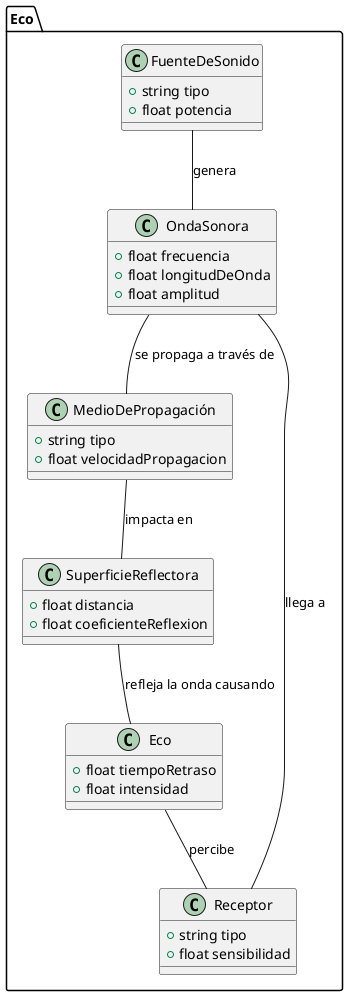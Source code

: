 @startuml
package Eco {
  class "FuenteDeSonido" {
    +string tipo
    +float potencia
  }
  class "OndaSonora" {
    +float frecuencia
    +float longitudDeOnda
    +float amplitud
  }
  class "MedioDePropagación" {
    +string tipo
    +float velocidadPropagacion
  }
  class "SuperficieReflectora" {
    +float distancia
    +float coeficienteReflexion
  }
  class "Receptor" {
    +string tipo
    +float sensibilidad
  }
  class "Eco" {
    +float tiempoRetraso
    +float intensidad
  }

  FuenteDeSonido -- OndaSonora : "genera"
  OndaSonora -- MedioDePropagación : "se propaga a través de"
  MedioDePropagación -- SuperficieReflectora : "impacta en"
  OndaSonora -- Receptor : "llega a"
  SuperficieReflectora -- Eco : "refleja la onda causando"
  Eco -- Receptor : "percibe"
}
@enduml